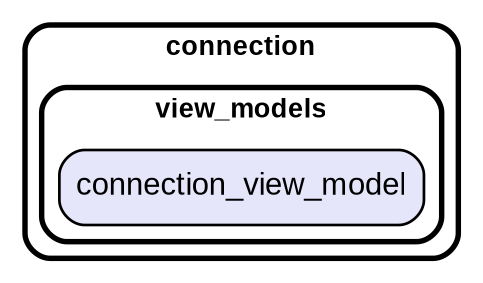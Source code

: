 digraph "" {
  graph [style=rounded fontname="Arial Black" fontsize=13 penwidth=2.6];
  node [shape=rect style="filled,rounded" fontname=Arial fontsize=15 fillcolor=Lavender penwidth=1.3];
  edge [penwidth=1.3];
  "/view_models/connection_view_model.dart" [label="connection_view_model"];
  subgraph "cluster~" {
    label="connection";
    subgraph "cluster~/view_models" {
      label="view_models";
      "/view_models/connection_view_model.dart";
    }
  }
}
